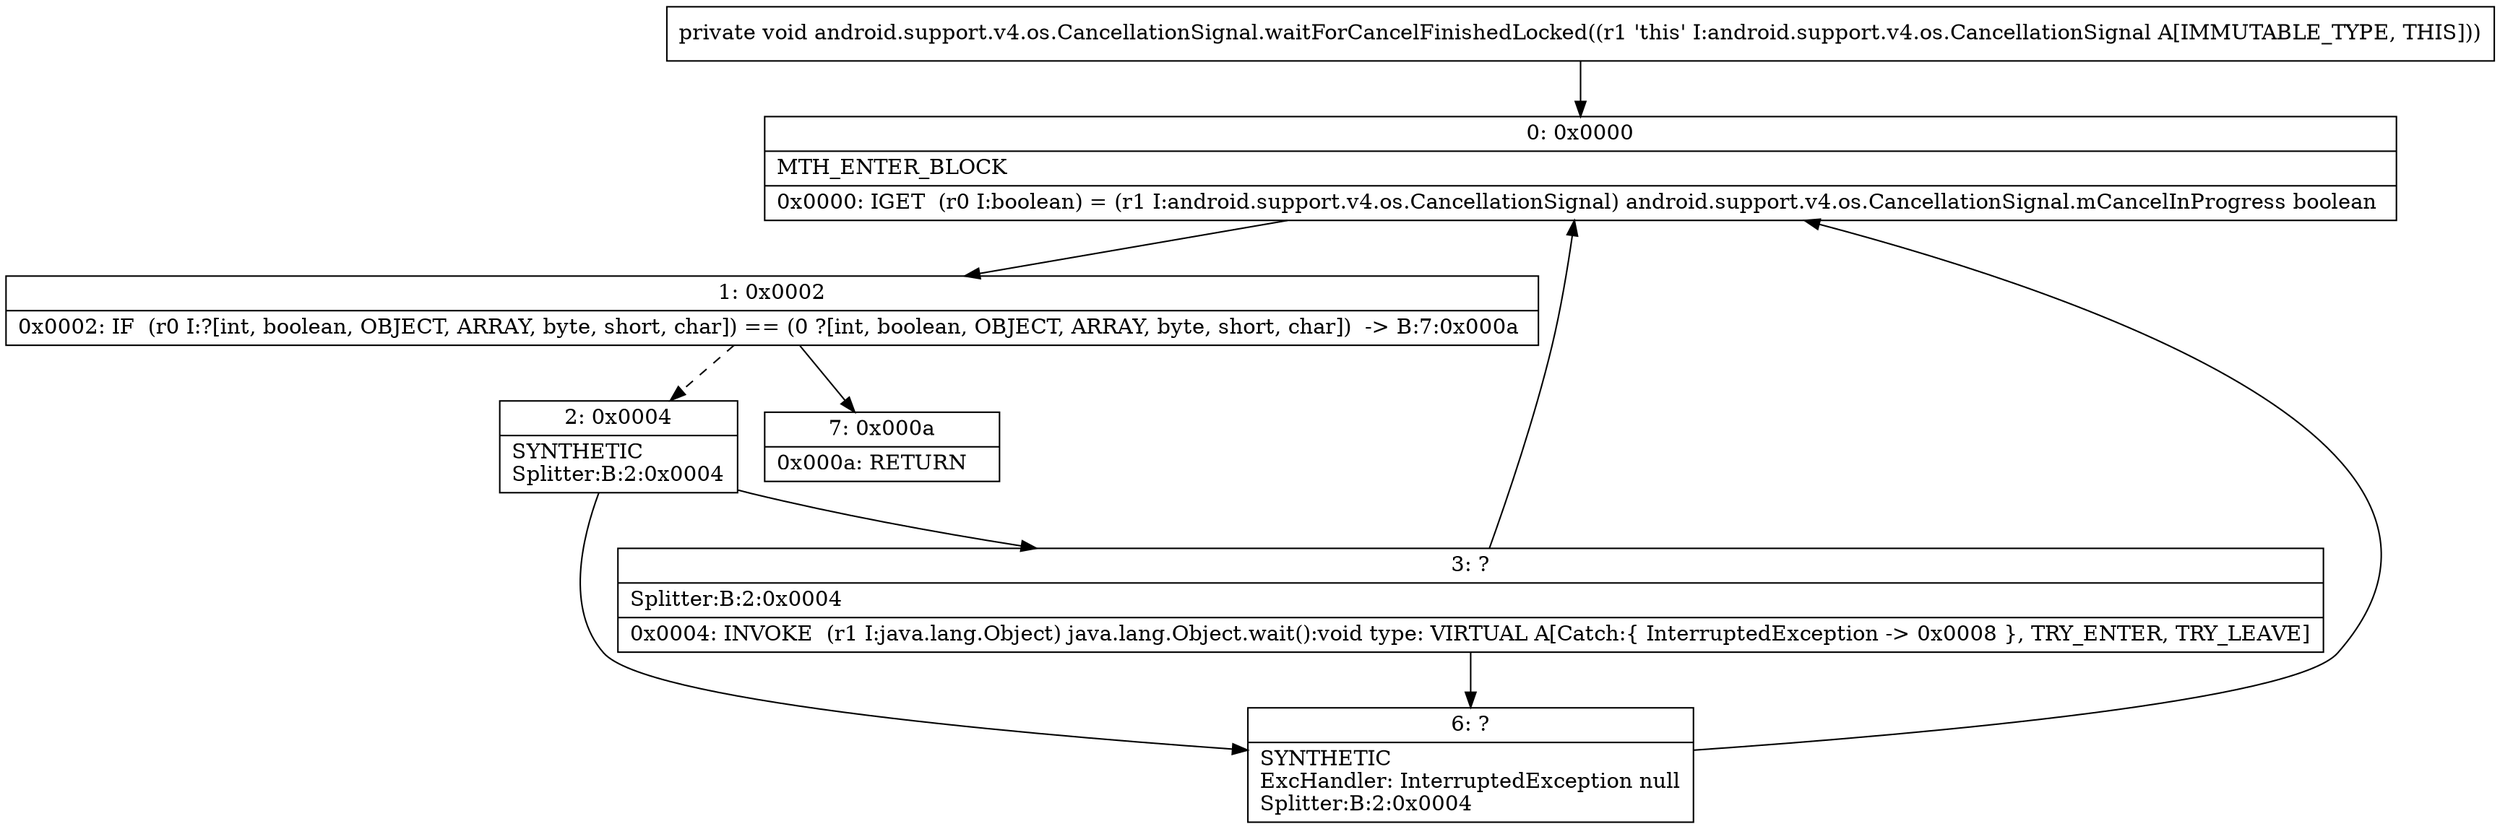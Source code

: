 digraph "CFG forandroid.support.v4.os.CancellationSignal.waitForCancelFinishedLocked()V" {
Node_0 [shape=record,label="{0\:\ 0x0000|MTH_ENTER_BLOCK\l|0x0000: IGET  (r0 I:boolean) = (r1 I:android.support.v4.os.CancellationSignal) android.support.v4.os.CancellationSignal.mCancelInProgress boolean \l}"];
Node_1 [shape=record,label="{1\:\ 0x0002|0x0002: IF  (r0 I:?[int, boolean, OBJECT, ARRAY, byte, short, char]) == (0 ?[int, boolean, OBJECT, ARRAY, byte, short, char])  \-\> B:7:0x000a \l}"];
Node_2 [shape=record,label="{2\:\ 0x0004|SYNTHETIC\lSplitter:B:2:0x0004\l}"];
Node_3 [shape=record,label="{3\:\ ?|Splitter:B:2:0x0004\l|0x0004: INVOKE  (r1 I:java.lang.Object) java.lang.Object.wait():void type: VIRTUAL A[Catch:\{ InterruptedException \-\> 0x0008 \}, TRY_ENTER, TRY_LEAVE]\l}"];
Node_6 [shape=record,label="{6\:\ ?|SYNTHETIC\lExcHandler: InterruptedException null\lSplitter:B:2:0x0004\l}"];
Node_7 [shape=record,label="{7\:\ 0x000a|0x000a: RETURN   \l}"];
MethodNode[shape=record,label="{private void android.support.v4.os.CancellationSignal.waitForCancelFinishedLocked((r1 'this' I:android.support.v4.os.CancellationSignal A[IMMUTABLE_TYPE, THIS])) }"];
MethodNode -> Node_0;
Node_0 -> Node_1;
Node_1 -> Node_2[style=dashed];
Node_1 -> Node_7;
Node_2 -> Node_3;
Node_2 -> Node_6;
Node_3 -> Node_6;
Node_3 -> Node_0;
Node_6 -> Node_0;
}

